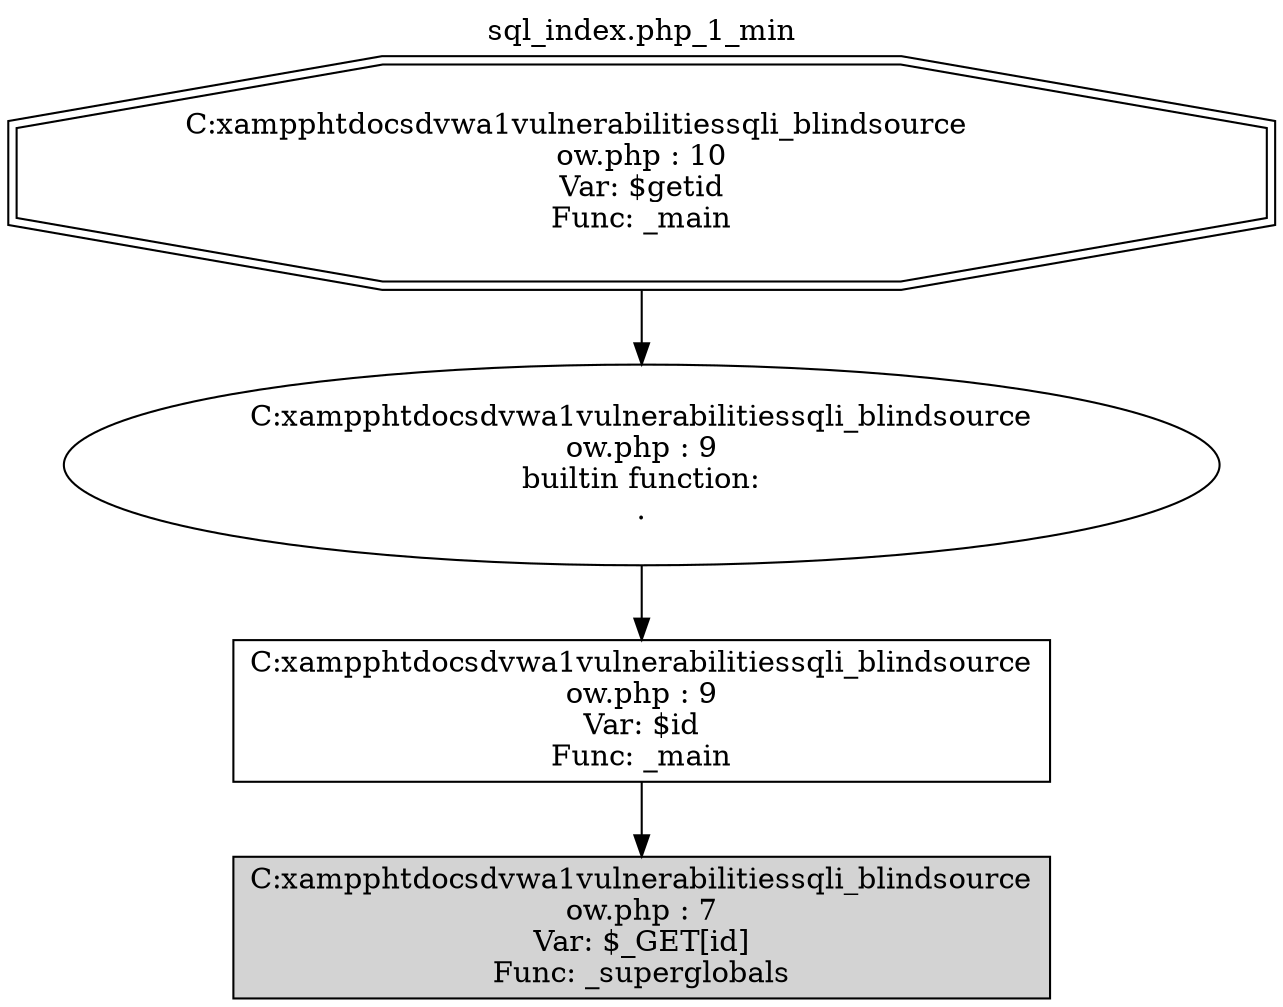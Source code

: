 digraph cfg {
  label="sql_index.php_1_min";
  labelloc=t;
  n1 [shape=doubleoctagon, label="C:\xampp\htdocs\dvwa1\vulnerabilities\sqli_blind\source\low.php : 10\nVar: $getid\nFunc: _main\n"];
  n2 [shape=ellipse, label="C:\xampp\htdocs\dvwa1\vulnerabilities\sqli_blind\source\low.php : 9\nbuiltin function:\n.\n"];
  n3 [shape=box, label="C:\xampp\htdocs\dvwa1\vulnerabilities\sqli_blind\source\low.php : 9\nVar: $id\nFunc: _main\n"];
  n4 [shape=box, label="C:\xampp\htdocs\dvwa1\vulnerabilities\sqli_blind\source\low.php : 7\nVar: $_GET[id]\nFunc: _superglobals\n",style=filled];
  n1 -> n2;
  n2 -> n3;
  n3 -> n4;
}
